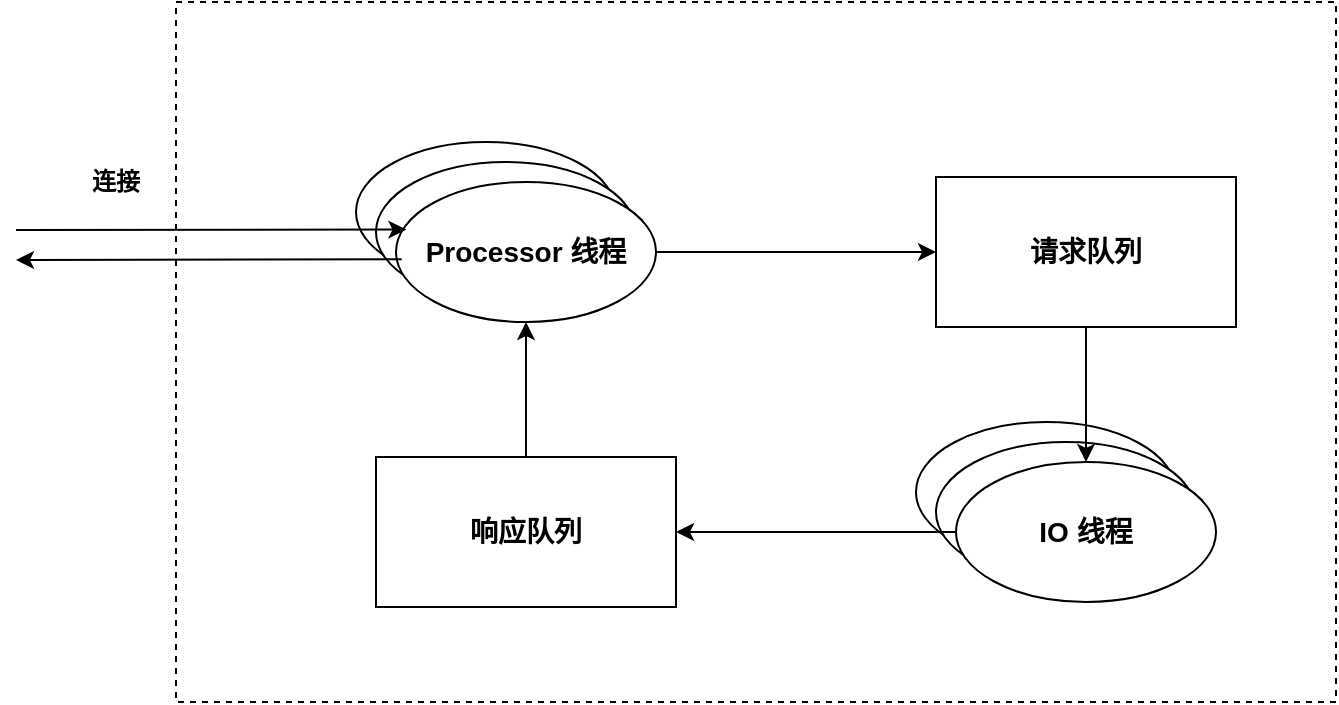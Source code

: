 <mxfile version="12.6.5" type="device"><diagram id="qkFkL1dbB3Sf565FArWJ" name="Page-1"><mxGraphModel dx="940" dy="592" grid="1" gridSize="10" guides="1" tooltips="1" connect="1" arrows="1" fold="1" page="1" pageScale="1" pageWidth="2339" pageHeight="3300" math="0" shadow="0"><root><mxCell id="0"/><mxCell id="1" parent="0"/><mxCell id="pnJegmSe6spYLXIk7tkd-1" value="" style="rounded=0;whiteSpace=wrap;html=1;dashed=1;" vertex="1" parent="1"><mxGeometry x="240" y="100" width="580" height="350" as="geometry"/></mxCell><mxCell id="pnJegmSe6spYLXIk7tkd-2" value="" style="ellipse;whiteSpace=wrap;html=1;" vertex="1" parent="1"><mxGeometry x="330" y="170" width="130" height="70" as="geometry"/></mxCell><mxCell id="pnJegmSe6spYLXIk7tkd-3" value="" style="ellipse;whiteSpace=wrap;html=1;" vertex="1" parent="1"><mxGeometry x="340" y="180" width="130" height="70" as="geometry"/></mxCell><mxCell id="pnJegmSe6spYLXIk7tkd-11" style="edgeStyle=orthogonalEdgeStyle;rounded=0;orthogonalLoop=1;jettySize=auto;html=1;" edge="1" parent="1" source="pnJegmSe6spYLXIk7tkd-4" target="pnJegmSe6spYLXIk7tkd-8"><mxGeometry relative="1" as="geometry"/></mxCell><mxCell id="pnJegmSe6spYLXIk7tkd-4" value="&lt;font style=&quot;font-size: 14px&quot;&gt;&lt;b&gt;Processor 线程&lt;/b&gt;&lt;/font&gt;" style="ellipse;whiteSpace=wrap;html=1;" vertex="1" parent="1"><mxGeometry x="350" y="190" width="130" height="70" as="geometry"/></mxCell><mxCell id="pnJegmSe6spYLXIk7tkd-5" value="" style="ellipse;whiteSpace=wrap;html=1;" vertex="1" parent="1"><mxGeometry x="610" y="310" width="130" height="70" as="geometry"/></mxCell><mxCell id="pnJegmSe6spYLXIk7tkd-6" value="" style="ellipse;whiteSpace=wrap;html=1;" vertex="1" parent="1"><mxGeometry x="620" y="320" width="130" height="70" as="geometry"/></mxCell><mxCell id="pnJegmSe6spYLXIk7tkd-12" style="edgeStyle=orthogonalEdgeStyle;rounded=0;orthogonalLoop=1;jettySize=auto;html=1;" edge="1" parent="1" source="pnJegmSe6spYLXIk7tkd-7" target="pnJegmSe6spYLXIk7tkd-9"><mxGeometry relative="1" as="geometry"/></mxCell><mxCell id="pnJegmSe6spYLXIk7tkd-7" value="&lt;b&gt;&lt;font style=&quot;font-size: 14px&quot;&gt;IO 线程&lt;/font&gt;&lt;/b&gt;" style="ellipse;whiteSpace=wrap;html=1;" vertex="1" parent="1"><mxGeometry x="630" y="330" width="130" height="70" as="geometry"/></mxCell><mxCell id="pnJegmSe6spYLXIk7tkd-14" style="edgeStyle=orthogonalEdgeStyle;rounded=0;orthogonalLoop=1;jettySize=auto;html=1;" edge="1" parent="1" source="pnJegmSe6spYLXIk7tkd-8" target="pnJegmSe6spYLXIk7tkd-7"><mxGeometry relative="1" as="geometry"/></mxCell><mxCell id="pnJegmSe6spYLXIk7tkd-8" value="&lt;font style=&quot;font-size: 14px&quot;&gt;&lt;b&gt;请求队列&lt;/b&gt;&lt;/font&gt;" style="rounded=0;whiteSpace=wrap;html=1;" vertex="1" parent="1"><mxGeometry x="620" y="187.5" width="150" height="75" as="geometry"/></mxCell><mxCell id="pnJegmSe6spYLXIk7tkd-13" style="edgeStyle=orthogonalEdgeStyle;rounded=0;orthogonalLoop=1;jettySize=auto;html=1;" edge="1" parent="1" source="pnJegmSe6spYLXIk7tkd-9" target="pnJegmSe6spYLXIk7tkd-4"><mxGeometry relative="1" as="geometry"/></mxCell><mxCell id="pnJegmSe6spYLXIk7tkd-9" value="&lt;font style=&quot;font-size: 14px&quot;&gt;&lt;b&gt;响应队列&lt;/b&gt;&lt;/font&gt;" style="rounded=0;whiteSpace=wrap;html=1;" vertex="1" parent="1"><mxGeometry x="340" y="327.5" width="150" height="75" as="geometry"/></mxCell><mxCell id="pnJegmSe6spYLXIk7tkd-15" value="" style="endArrow=classic;html=1;entryX=0.04;entryY=0.34;entryDx=0;entryDy=0;entryPerimeter=0;" edge="1" parent="1" target="pnJegmSe6spYLXIk7tkd-4"><mxGeometry width="50" height="50" relative="1" as="geometry"><mxPoint x="160" y="214" as="sourcePoint"/><mxPoint x="210" y="170" as="targetPoint"/></mxGeometry></mxCell><mxCell id="pnJegmSe6spYLXIk7tkd-16" value="" style="endArrow=classic;html=1;exitX=0.022;exitY=0.694;exitDx=0;exitDy=0;exitPerimeter=0;" edge="1" parent="1"><mxGeometry width="50" height="50" relative="1" as="geometry"><mxPoint x="352.86" y="228.58" as="sourcePoint"/><mxPoint x="160" y="229" as="targetPoint"/></mxGeometry></mxCell><mxCell id="pnJegmSe6spYLXIk7tkd-17" value="&lt;b&gt;连接&lt;/b&gt;" style="text;html=1;strokeColor=none;fillColor=none;align=center;verticalAlign=middle;whiteSpace=wrap;rounded=0;" vertex="1" parent="1"><mxGeometry x="190" y="180" width="40" height="20" as="geometry"/></mxCell></root></mxGraphModel></diagram></mxfile>